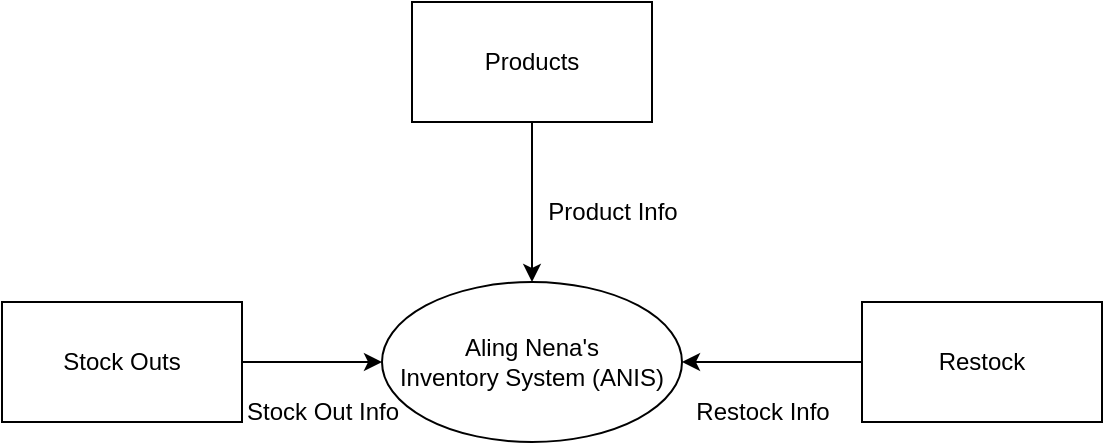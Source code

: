 <mxfile>
    <diagram id="ZXj_18t74sQeQq5NoYNI" name="Page-1">
        <mxGraphModel dx="441" dy="466" grid="1" gridSize="10" guides="1" tooltips="1" connect="1" arrows="1" fold="1" page="1" pageScale="1" pageWidth="850" pageHeight="1100" math="0" shadow="0">
            <root>
                <mxCell id="0"/>
                <mxCell id="1" parent="0"/>
                <mxCell id="2" value="Aling Nena&#39;s &lt;br&gt;Inventory System (ANIS)" style="ellipse;whiteSpace=wrap;html=1;" vertex="1" parent="1">
                    <mxGeometry x="330" y="280" width="150" height="80" as="geometry"/>
                </mxCell>
                <mxCell id="19" style="edgeStyle=none;html=1;entryX=0.5;entryY=0;entryDx=0;entryDy=0;" edge="1" parent="1" source="4" target="2">
                    <mxGeometry relative="1" as="geometry"/>
                </mxCell>
                <mxCell id="4" value="Products" style="whiteSpace=wrap;html=1;" vertex="1" parent="1">
                    <mxGeometry x="345" y="140" width="120" height="60" as="geometry"/>
                </mxCell>
                <mxCell id="20" style="edgeStyle=none;html=1;" edge="1" parent="1" source="5" target="2">
                    <mxGeometry relative="1" as="geometry"/>
                </mxCell>
                <mxCell id="5" value="Restock" style="whiteSpace=wrap;html=1;" vertex="1" parent="1">
                    <mxGeometry x="570" y="290" width="120" height="60" as="geometry"/>
                </mxCell>
                <mxCell id="21" style="edgeStyle=none;html=1;" edge="1" parent="1" source="6" target="2">
                    <mxGeometry relative="1" as="geometry"/>
                </mxCell>
                <mxCell id="6" value="Stock Outs" style="whiteSpace=wrap;html=1;" vertex="1" parent="1">
                    <mxGeometry x="140" y="290" width="120" height="60" as="geometry"/>
                </mxCell>
                <mxCell id="16" value="Product Info" style="text;html=1;align=center;verticalAlign=middle;resizable=0;points=[];autosize=1;strokeColor=none;fillColor=none;rotation=0;" vertex="1" parent="1">
                    <mxGeometry x="400" y="230" width="90" height="30" as="geometry"/>
                </mxCell>
                <mxCell id="22" value="Stock Out Info" style="text;html=1;align=center;verticalAlign=middle;resizable=0;points=[];autosize=1;strokeColor=none;fillColor=none;rotation=0;" vertex="1" parent="1">
                    <mxGeometry x="250" y="330" width="100" height="30" as="geometry"/>
                </mxCell>
                <mxCell id="23" value="Restock Info" style="text;html=1;align=center;verticalAlign=middle;resizable=0;points=[];autosize=1;strokeColor=none;fillColor=none;rotation=0;" vertex="1" parent="1">
                    <mxGeometry x="475" y="330" width="90" height="30" as="geometry"/>
                </mxCell>
            </root>
        </mxGraphModel>
    </diagram>
</mxfile>